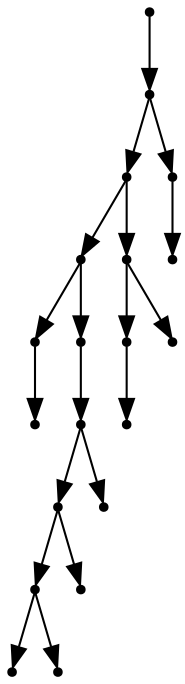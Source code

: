 digraph {
  19 [shape=point];
  18 [shape=point];
  15 [shape=point];
  10 [shape=point];
  1 [shape=point];
  0 [shape=point];
  9 [shape=point];
  8 [shape=point];
  6 [shape=point];
  4 [shape=point];
  2 [shape=point];
  3 [shape=point];
  5 [shape=point];
  7 [shape=point];
  14 [shape=point];
  12 [shape=point];
  11 [shape=point];
  13 [shape=point];
  17 [shape=point];
  16 [shape=point];
19 -> 18;
18 -> 15;
15 -> 10;
10 -> 1;
1 -> 0;
10 -> 9;
9 -> 8;
8 -> 6;
6 -> 4;
4 -> 2;
4 -> 3;
6 -> 5;
8 -> 7;
15 -> 14;
14 -> 12;
12 -> 11;
14 -> 13;
18 -> 17;
17 -> 16;
}
